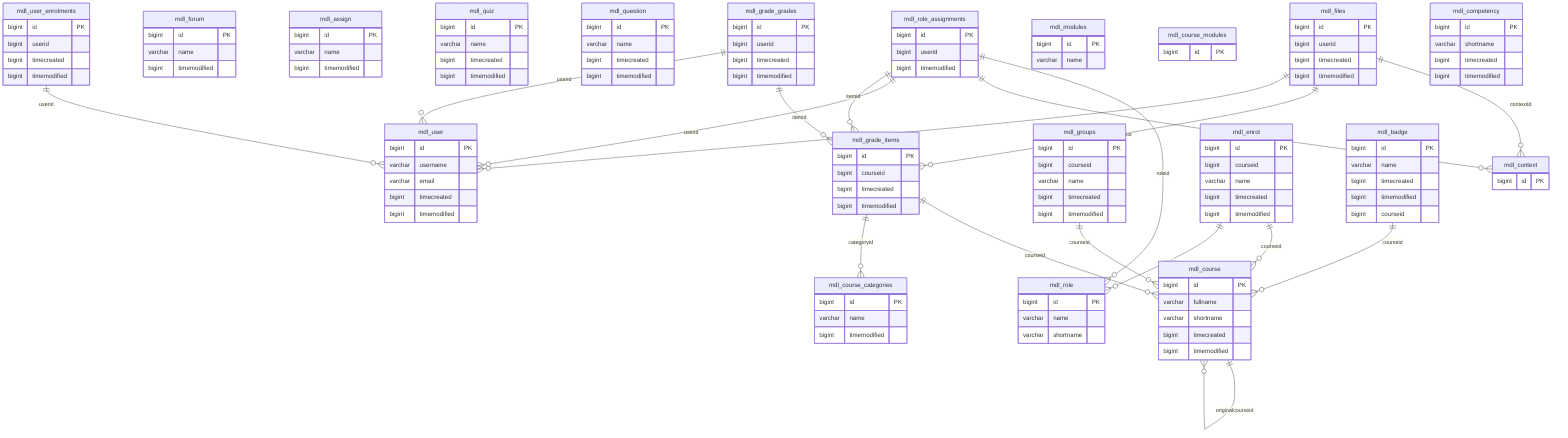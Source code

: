 erDiagram
    %% Moodle Database Schema - Core Tables
    %% Generated from MySQL database analysis

    %% Users and authentication
    mdl_user {
        bigint id PK
        varchar username 
        varchar email 
        bigint timecreated 
        bigint timemodified 
    }

    %% Course management
    mdl_course {
        bigint id PK
        varchar fullname 
        varchar shortname 
        bigint timecreated 
        bigint timemodified 
    }

    %% Course categories
    mdl_course_categories {
        bigint id PK
        varchar name 
        bigint timemodified 
    }

    %% Permission contexts
    mdl_context {
        bigint id PK
    }

    %% User roles
    mdl_role {
        bigint id PK
        varchar name 
        varchar shortname 
    }

    %% Role assignments
    mdl_role_assignments {
        bigint id PK
        bigint userid 
        bigint timemodified 
    }

    %% Course groups
    mdl_groups {
        bigint id PK
        bigint courseid 
        varchar name 
        bigint timecreated 
        bigint timemodified 
    }

    %% Discussion forums
    mdl_forum {
        bigint id PK
        varchar name 
        bigint timemodified 
    }

    %% Assignments
    mdl_assign {
        bigint id PK
        varchar name 
        bigint timemodified 
    }

    %% Quizzes
    mdl_quiz {
        bigint id PK
        varchar name 
        bigint timecreated 
        bigint timemodified 
    }

    %% Quiz questions
    mdl_question {
        bigint id PK
        varchar name 
        bigint timecreated 
        bigint timemodified 
    }

    %% Gradebook items
    mdl_grade_items {
        bigint id PK
        bigint courseid 
        bigint timecreated 
        bigint timemodified 
    }

    %% Student grades
    mdl_grade_grades {
        bigint id PK
        bigint userid 
        bigint timecreated 
        bigint timemodified 
    }

    %% File storage
    mdl_files {
        bigint id PK
        bigint userid 
        bigint timecreated 
        bigint timemodified 
    }

    %% Activity modules
    mdl_modules {
        bigint id PK
        varchar name 
    }

    %% Course activities
    mdl_course_modules {
        bigint id PK
    }

    %% Enrollment plugins
    mdl_enrol {
        bigint id PK
        bigint courseid 
        varchar name 
        bigint timecreated 
        bigint timemodified 
    }

    %% User enrollments
    mdl_user_enrolments {
        bigint id PK
        bigint userid 
        bigint timecreated 
        bigint timemodified 
    }

    %% Competencies
    mdl_competency {
        bigint id PK
        varchar shortname 
        bigint timecreated 
        bigint timemodified 
    }

    %% Badges and achievements
    mdl_badge {
        bigint id PK
        varchar name 
        bigint timecreated 
        bigint timemodified 
        bigint courseid 
    }

    mdl_badge ||--o{ mdl_course : "courseid"
    mdl_course ||--o{ mdl_course : "originalcourseid"
    mdl_enrol ||--o{ mdl_course : "courseid"
    mdl_enrol ||--o{ mdl_role : "roleid"
    mdl_files ||--o{ mdl_context : "contextid"
    mdl_files ||--o{ mdl_grade_items : "itemid"
    mdl_files ||--o{ mdl_user : "userid"
    mdl_grade_grades ||--o{ mdl_grade_items : "itemid"
    mdl_grade_grades ||--o{ mdl_user : "userid"
    mdl_grade_items ||--o{ mdl_course : "courseid"
    mdl_grade_items ||--o{ mdl_course_categories : "categoryid"
    mdl_groups ||--o{ mdl_course : "courseid"
    mdl_role_assignments ||--o{ mdl_role : "roleid"
    mdl_role_assignments ||--o{ mdl_context : "contextid"
    mdl_role_assignments ||--o{ mdl_user : "userid"
    mdl_role_assignments ||--o{ mdl_grade_items : "itemid"
    mdl_user_enrolments ||--o{ mdl_user : "userid"
